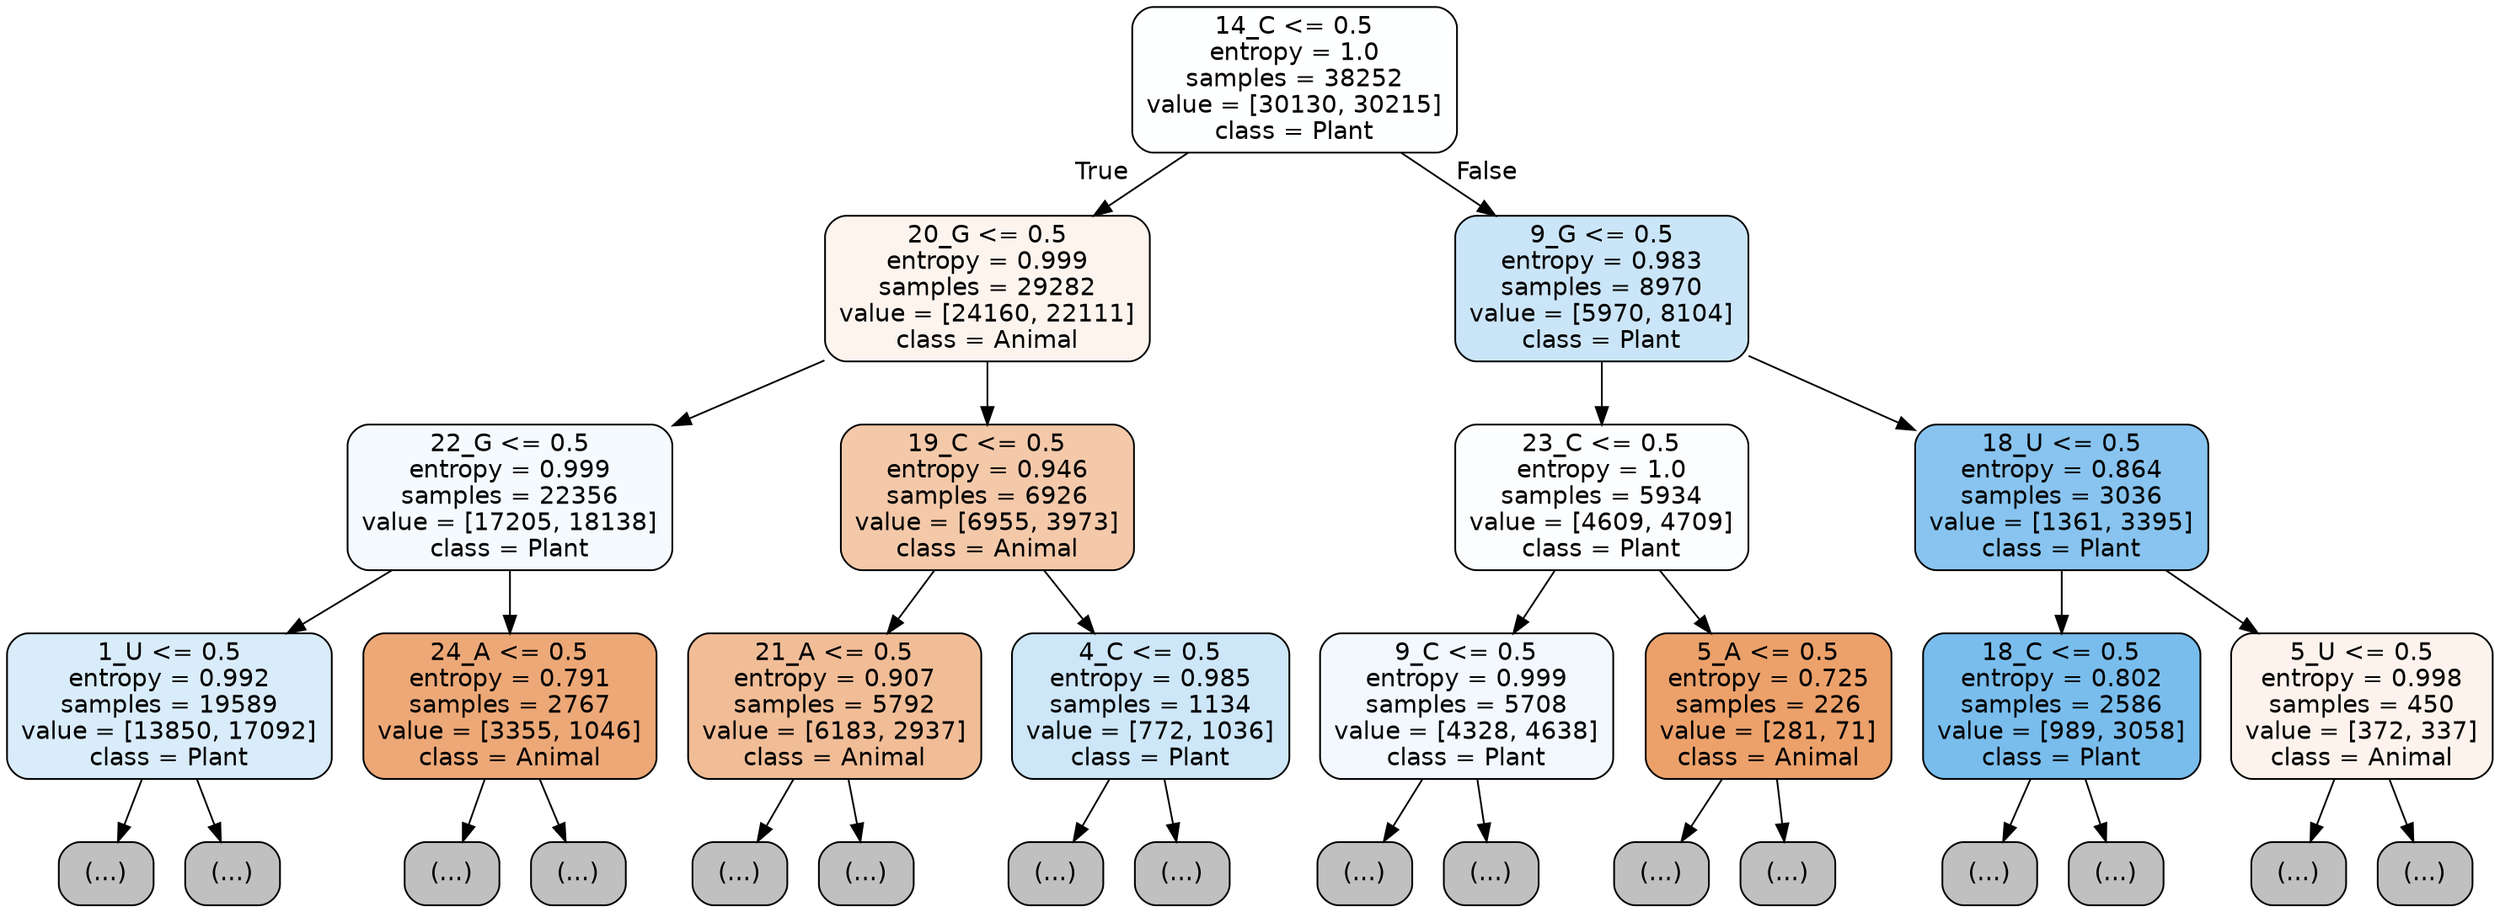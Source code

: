 digraph Tree {
node [shape=box, style="filled, rounded", color="black", fontname="helvetica"] ;
edge [fontname="helvetica"] ;
0 [label="14_C <= 0.5\nentropy = 1.0\nsamples = 38252\nvalue = [30130, 30215]\nclass = Plant", fillcolor="#feffff"] ;
1 [label="20_G <= 0.5\nentropy = 0.999\nsamples = 29282\nvalue = [24160, 22111]\nclass = Animal", fillcolor="#fdf4ee"] ;
0 -> 1 [labeldistance=2.5, labelangle=45, headlabel="True"] ;
2 [label="22_G <= 0.5\nentropy = 0.999\nsamples = 22356\nvalue = [17205, 18138]\nclass = Plant", fillcolor="#f5fafe"] ;
1 -> 2 ;
3 [label="1_U <= 0.5\nentropy = 0.992\nsamples = 19589\nvalue = [13850, 17092]\nclass = Plant", fillcolor="#d9ecfa"] ;
2 -> 3 ;
4 [label="(...)", fillcolor="#C0C0C0"] ;
3 -> 4 ;
4841 [label="(...)", fillcolor="#C0C0C0"] ;
3 -> 4841 ;
8764 [label="24_A <= 0.5\nentropy = 0.791\nsamples = 2767\nvalue = [3355, 1046]\nclass = Animal", fillcolor="#eda877"] ;
2 -> 8764 ;
8765 [label="(...)", fillcolor="#C0C0C0"] ;
8764 -> 8765 ;
9838 [label="(...)", fillcolor="#C0C0C0"] ;
8764 -> 9838 ;
9895 [label="19_C <= 0.5\nentropy = 0.946\nsamples = 6926\nvalue = [6955, 3973]\nclass = Animal", fillcolor="#f4c9aa"] ;
1 -> 9895 ;
9896 [label="21_A <= 0.5\nentropy = 0.907\nsamples = 5792\nvalue = [6183, 2937]\nclass = Animal", fillcolor="#f1bd97"] ;
9895 -> 9896 ;
9897 [label="(...)", fillcolor="#C0C0C0"] ;
9896 -> 9897 ;
12046 [label="(...)", fillcolor="#C0C0C0"] ;
9896 -> 12046 ;
12729 [label="4_C <= 0.5\nentropy = 0.985\nsamples = 1134\nvalue = [772, 1036]\nclass = Plant", fillcolor="#cde6f8"] ;
9895 -> 12729 ;
12730 [label="(...)", fillcolor="#C0C0C0"] ;
12729 -> 12730 ;
13159 [label="(...)", fillcolor="#C0C0C0"] ;
12729 -> 13159 ;
13306 [label="9_G <= 0.5\nentropy = 0.983\nsamples = 8970\nvalue = [5970, 8104]\nclass = Plant", fillcolor="#cbe5f8"] ;
0 -> 13306 [labeldistance=2.5, labelangle=-45, headlabel="False"] ;
13307 [label="23_C <= 0.5\nentropy = 1.0\nsamples = 5934\nvalue = [4609, 4709]\nclass = Plant", fillcolor="#fbfdfe"] ;
13306 -> 13307 ;
13308 [label="9_C <= 0.5\nentropy = 0.999\nsamples = 5708\nvalue = [4328, 4638]\nclass = Plant", fillcolor="#f2f8fd"] ;
13307 -> 13308 ;
13309 [label="(...)", fillcolor="#C0C0C0"] ;
13308 -> 13309 ;
15158 [label="(...)", fillcolor="#C0C0C0"] ;
13308 -> 15158 ;
16007 [label="5_A <= 0.5\nentropy = 0.725\nsamples = 226\nvalue = [281, 71]\nclass = Animal", fillcolor="#eca16b"] ;
13307 -> 16007 ;
16008 [label="(...)", fillcolor="#C0C0C0"] ;
16007 -> 16008 ;
16083 [label="(...)", fillcolor="#C0C0C0"] ;
16007 -> 16083 ;
16096 [label="18_U <= 0.5\nentropy = 0.864\nsamples = 3036\nvalue = [1361, 3395]\nclass = Plant", fillcolor="#88c4ef"] ;
13306 -> 16096 ;
16097 [label="18_C <= 0.5\nentropy = 0.802\nsamples = 2586\nvalue = [989, 3058]\nclass = Plant", fillcolor="#79bded"] ;
16096 -> 16097 ;
16098 [label="(...)", fillcolor="#C0C0C0"] ;
16097 -> 16098 ;
16609 [label="(...)", fillcolor="#C0C0C0"] ;
16097 -> 16609 ;
16812 [label="5_U <= 0.5\nentropy = 0.998\nsamples = 450\nvalue = [372, 337]\nclass = Animal", fillcolor="#fdf3ec"] ;
16096 -> 16812 ;
16813 [label="(...)", fillcolor="#C0C0C0"] ;
16812 -> 16813 ;
16996 [label="(...)", fillcolor="#C0C0C0"] ;
16812 -> 16996 ;
}